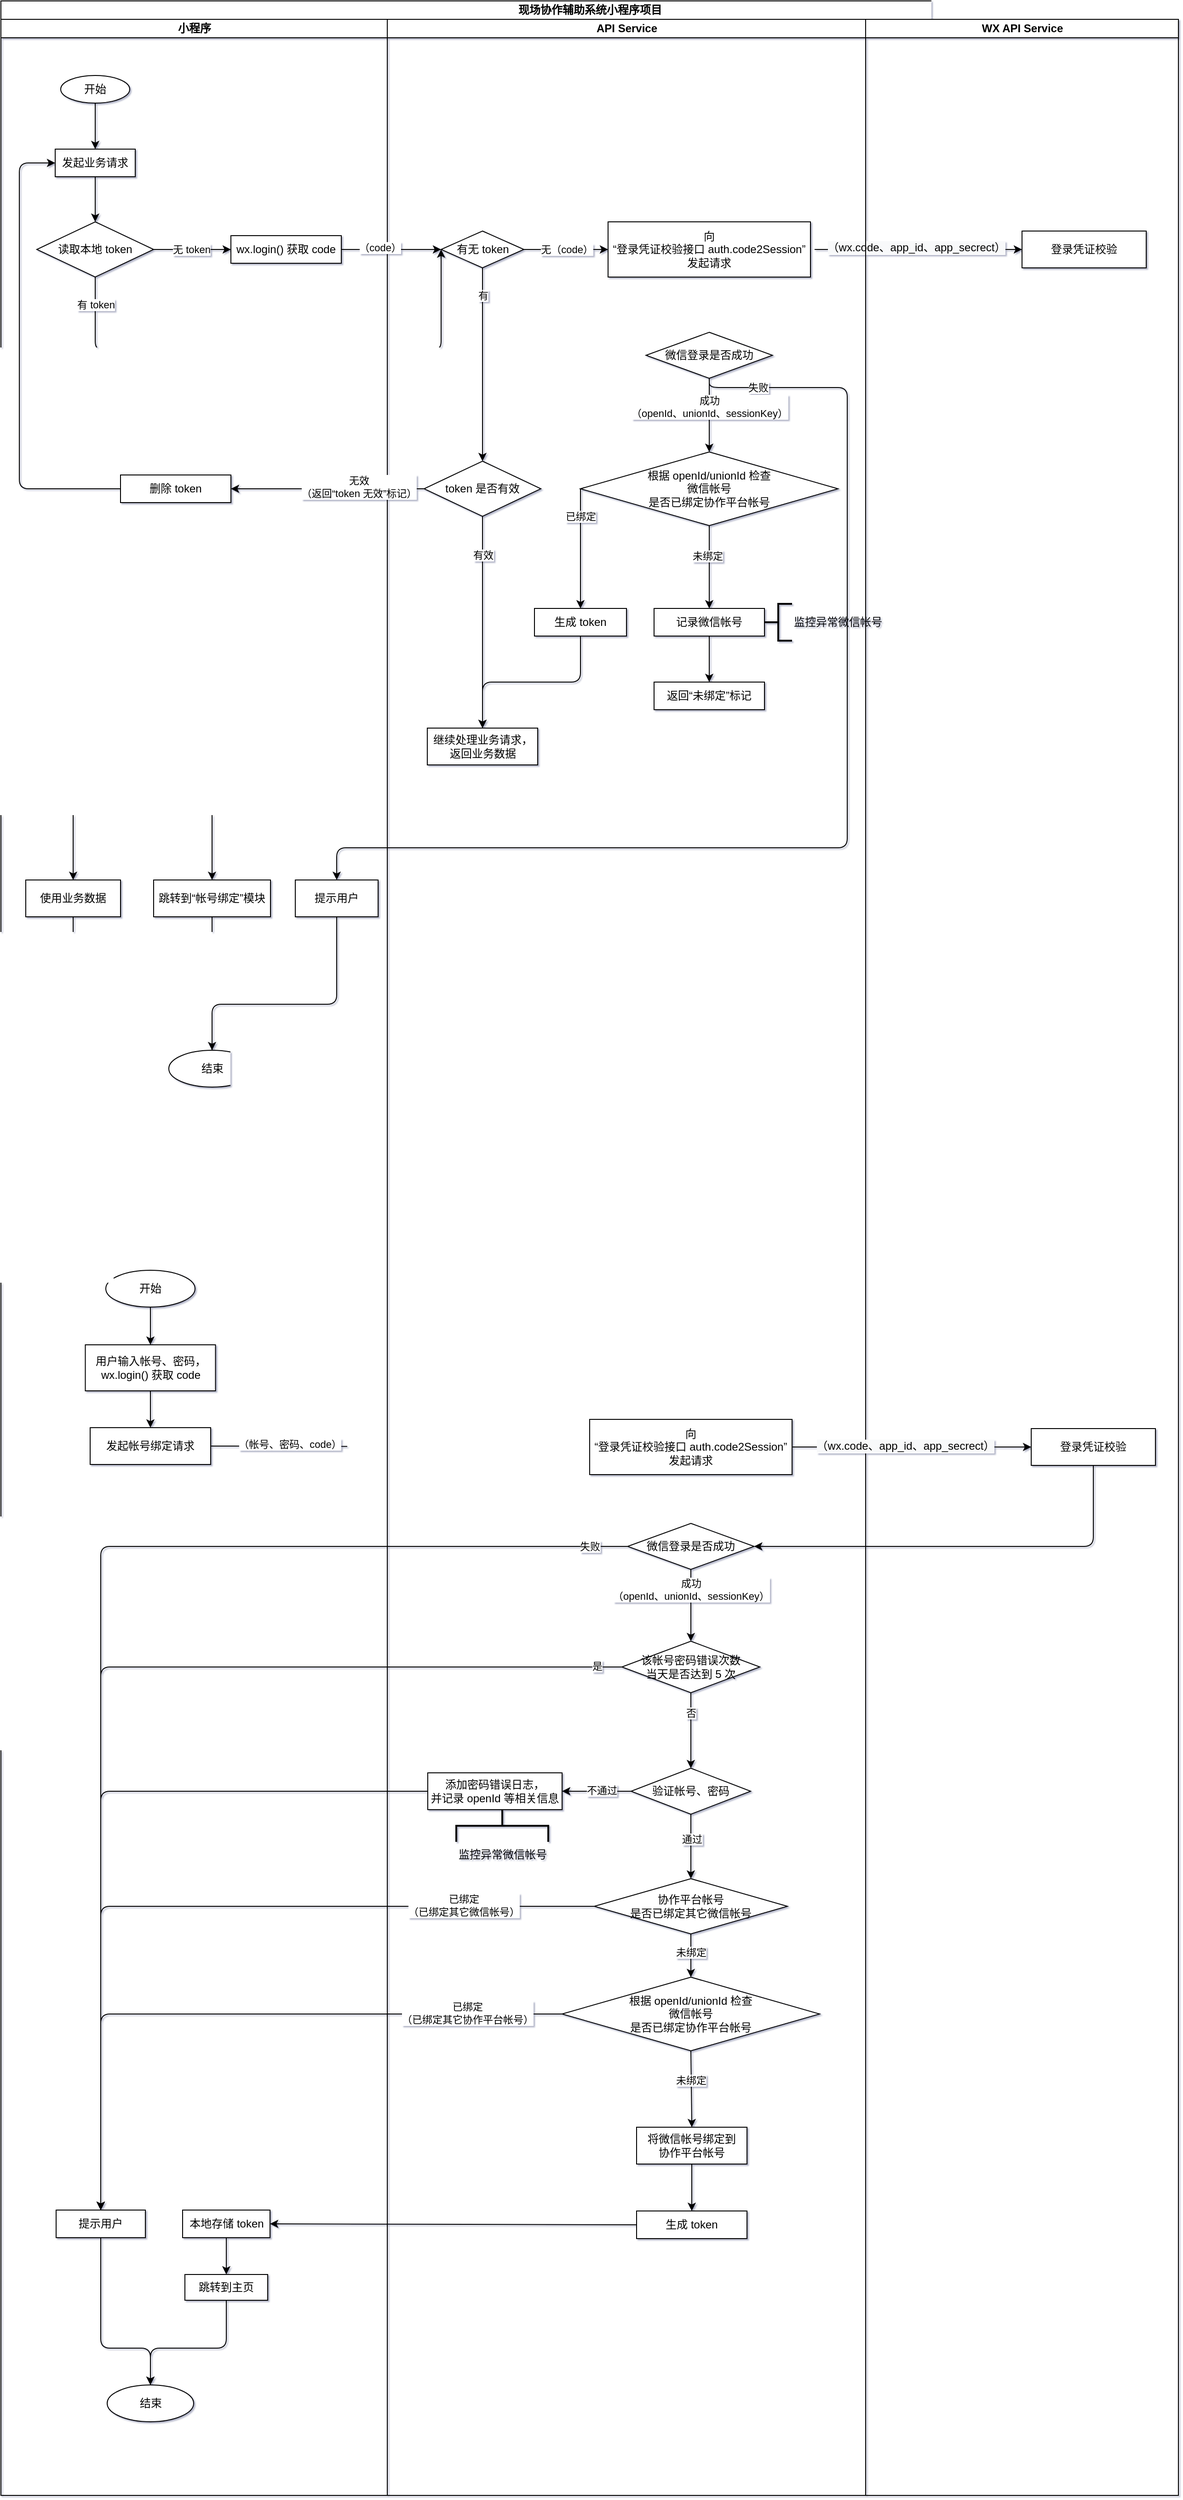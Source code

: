 <mxfile version="14.2.9" type="github">
  <diagram id="qEqpJyWe6qSXdvCc5dsq" name="Page-1">
    <mxGraphModel dx="1422" dy="4362" grid="1" gridSize="10" guides="1" tooltips="1" connect="1" arrows="1" fold="1" page="0" pageScale="1" pageWidth="827" pageHeight="1169" background="none" math="0" shadow="1">
      <root>
        <mxCell id="0" />
        <mxCell id="1" parent="0" />
        <mxCell id="2wgI4SQvjtzoddSb3Q2e-1" value="现场协作辅助系统小程序项目" style="swimlane;html=1;childLayout=stackLayout;resizeParent=1;resizeParentMax=0;startSize=20;" parent="1" vertex="1">
          <mxGeometry x="80" y="-3430" width="1280" height="2710" as="geometry">
            <mxRectangle x="70" y="40" width="60" height="20" as="alternateBounds" />
          </mxGeometry>
        </mxCell>
        <mxCell id="2wgI4SQvjtzoddSb3Q2e-2" style="edgeStyle=orthogonalEdgeStyle;orthogonalLoop=1;jettySize=auto;html=1;entryX=0;entryY=0.5;entryDx=0;entryDy=0;exitX=0.5;exitY=1;exitDx=0;exitDy=0;" parent="2wgI4SQvjtzoddSb3Q2e-1" source="2wgI4SQvjtzoddSb3Q2e-14" target="ABkDZTBkbwptnZ93a3-r-1" edge="1">
          <mxGeometry relative="1" as="geometry">
            <Array as="points">
              <mxPoint x="103" y="380" />
              <mxPoint x="479" y="380" />
            </Array>
          </mxGeometry>
        </mxCell>
        <mxCell id="2wgI4SQvjtzoddSb3Q2e-3" value="有 token" style="edgeLabel;html=1;align=center;verticalAlign=middle;resizable=0;points=[];" parent="2wgI4SQvjtzoddSb3Q2e-2" vertex="1" connectable="0">
          <mxGeometry x="-0.158" y="-2" relative="1" as="geometry">
            <mxPoint x="-158" y="-52" as="offset" />
          </mxGeometry>
        </mxCell>
        <mxCell id="2wgI4SQvjtzoddSb3Q2e-4" style="edgeStyle=orthogonalEdgeStyle;orthogonalLoop=1;jettySize=auto;html=1;exitX=1;exitY=0.5;exitDx=0;exitDy=0;entryX=0;entryY=0.5;entryDx=0;entryDy=0;" parent="2wgI4SQvjtzoddSb3Q2e-1" source="2wgI4SQvjtzoddSb3Q2e-48" target="2wgI4SQvjtzoddSb3Q2e-85" edge="1">
          <mxGeometry relative="1" as="geometry" />
        </mxCell>
        <mxCell id="2wgI4SQvjtzoddSb3Q2e-5" value="&lt;span style=&quot;font-size: 12px ; background-color: rgb(248 , 249 , 250)&quot;&gt;（wx.code、app_id、app_secrect）&lt;/span&gt;" style="edgeLabel;html=1;align=center;verticalAlign=middle;resizable=0;points=[];" parent="2wgI4SQvjtzoddSb3Q2e-4" vertex="1" connectable="0">
          <mxGeometry x="-0.256" y="-1" relative="1" as="geometry">
            <mxPoint x="29" y="-3" as="offset" />
          </mxGeometry>
        </mxCell>
        <mxCell id="2wgI4SQvjtzoddSb3Q2e-6" style="edgeStyle=orthogonalEdgeStyle;orthogonalLoop=1;jettySize=auto;html=1;exitX=0.5;exitY=1;exitDx=0;exitDy=0;entryX=1;entryY=0.5;entryDx=0;entryDy=0;" parent="2wgI4SQvjtzoddSb3Q2e-1" source="2wgI4SQvjtzoddSb3Q2e-85" target="2wgI4SQvjtzoddSb3Q2e-79" edge="1">
          <mxGeometry relative="1" as="geometry">
            <mxPoint x="580" y="530" as="targetPoint" />
          </mxGeometry>
        </mxCell>
        <mxCell id="2wgI4SQvjtzoddSb3Q2e-7" style="edgeStyle=orthogonalEdgeStyle;orthogonalLoop=1;jettySize=auto;html=1;exitX=0.5;exitY=1;exitDx=0;exitDy=0;entryX=0.5;entryY=0;entryDx=0;entryDy=0;" parent="2wgI4SQvjtzoddSb3Q2e-1" source="2wgI4SQvjtzoddSb3Q2e-54" target="2wgI4SQvjtzoddSb3Q2e-19" edge="1">
          <mxGeometry relative="1" as="geometry">
            <Array as="points">
              <mxPoint x="750" y="870" />
              <mxPoint x="210" y="870" />
            </Array>
          </mxGeometry>
        </mxCell>
        <mxCell id="2wgI4SQvjtzoddSb3Q2e-8" style="edgeStyle=orthogonalEdgeStyle;orthogonalLoop=1;jettySize=auto;html=1;exitX=0;exitY=0.5;exitDx=0;exitDy=0;entryX=0.5;entryY=0;entryDx=0;entryDy=0;" parent="2wgI4SQvjtzoddSb3Q2e-1" source="2wgI4SQvjtzoddSb3Q2e-57" target="2wgI4SQvjtzoddSb3Q2e-16" edge="1">
          <mxGeometry relative="1" as="geometry" />
        </mxCell>
        <mxCell id="2wgI4SQvjtzoddSb3Q2e-9" style="edgeStyle=orthogonalEdgeStyle;jumpStyle=arc;jumpSize=10;orthogonalLoop=1;jettySize=auto;html=1;exitX=1;exitY=0.5;exitDx=0;exitDy=0;shadow=0;endArrow=classic;endFill=1;entryX=0;entryY=0.5;entryDx=0;entryDy=0;" parent="2wgI4SQvjtzoddSb3Q2e-1" source="2wgI4SQvjtzoddSb3Q2e-24" target="2wgI4SQvjtzoddSb3Q2e-58" edge="1">
          <mxGeometry relative="1" as="geometry">
            <mxPoint x="500" y="1570" as="targetPoint" />
          </mxGeometry>
        </mxCell>
        <mxCell id="2wgI4SQvjtzoddSb3Q2e-10" value="（帐号、密码、code）" style="edgeLabel;html=1;align=center;verticalAlign=middle;resizable=0;points=[];" parent="2wgI4SQvjtzoddSb3Q2e-9" vertex="1" connectable="0">
          <mxGeometry x="-0.244" y="2" relative="1" as="geometry">
            <mxPoint x="-70" as="offset" />
          </mxGeometry>
        </mxCell>
        <mxCell id="2wgI4SQvjtzoddSb3Q2e-11" value="小程序" style="swimlane;html=1;startSize=20;" parent="2wgI4SQvjtzoddSb3Q2e-1" vertex="1">
          <mxGeometry y="20" width="420" height="2690" as="geometry" />
        </mxCell>
        <mxCell id="2wgI4SQvjtzoddSb3Q2e-12" style="edgeStyle=orthogonalEdgeStyle;orthogonalLoop=1;jettySize=auto;html=1;exitX=0.5;exitY=1;exitDx=0;exitDy=0;entryX=0.5;entryY=0;entryDx=0;entryDy=0;" parent="2wgI4SQvjtzoddSb3Q2e-11" source="2wgI4SQvjtzoddSb3Q2e-13" target="2wgI4SQvjtzoddSb3Q2e-21" edge="1">
          <mxGeometry relative="1" as="geometry" />
        </mxCell>
        <mxCell id="2wgI4SQvjtzoddSb3Q2e-13" value="开始" style="ellipse;whiteSpace=wrap;html=1;" parent="2wgI4SQvjtzoddSb3Q2e-11" vertex="1">
          <mxGeometry x="65" y="61" width="75" height="30" as="geometry" />
        </mxCell>
        <mxCell id="2wgI4SQvjtzoddSb3Q2e-14" value="读取本地&amp;nbsp;token" style="rhombus;whiteSpace=wrap;html=1;" parent="2wgI4SQvjtzoddSb3Q2e-11" vertex="1">
          <mxGeometry x="39" y="220" width="127" height="60" as="geometry" />
        </mxCell>
        <mxCell id="2wgI4SQvjtzoddSb3Q2e-15" style="edgeStyle=orthogonalEdgeStyle;jumpStyle=arc;orthogonalLoop=1;jettySize=auto;html=1;exitX=0.5;exitY=1;exitDx=0;exitDy=0;entryX=0.5;entryY=0;entryDx=0;entryDy=0;" parent="2wgI4SQvjtzoddSb3Q2e-11" source="2wgI4SQvjtzoddSb3Q2e-16" target="2wgI4SQvjtzoddSb3Q2e-17" edge="1">
          <mxGeometry relative="1" as="geometry">
            <Array as="points">
              <mxPoint x="79" y="1070" />
              <mxPoint x="230" y="1070" />
            </Array>
          </mxGeometry>
        </mxCell>
        <mxCell id="2wgI4SQvjtzoddSb3Q2e-16" value="使用业务数据" style="whiteSpace=wrap;html=1;" parent="2wgI4SQvjtzoddSb3Q2e-11" vertex="1">
          <mxGeometry x="27" y="935" width="103" height="40" as="geometry" />
        </mxCell>
        <mxCell id="2wgI4SQvjtzoddSb3Q2e-17" value="结束" style="ellipse;whiteSpace=wrap;html=1;" parent="2wgI4SQvjtzoddSb3Q2e-11" vertex="1">
          <mxGeometry x="182.5" y="1120" width="94" height="40" as="geometry" />
        </mxCell>
        <mxCell id="2wgI4SQvjtzoddSb3Q2e-18" style="edgeStyle=orthogonalEdgeStyle;jumpStyle=arc;orthogonalLoop=1;jettySize=auto;html=1;exitX=0.5;exitY=1;exitDx=0;exitDy=0;entryX=0.5;entryY=0;entryDx=0;entryDy=0;" parent="2wgI4SQvjtzoddSb3Q2e-11" source="2wgI4SQvjtzoddSb3Q2e-19" target="2wgI4SQvjtzoddSb3Q2e-17" edge="1">
          <mxGeometry relative="1" as="geometry" />
        </mxCell>
        <mxCell id="2wgI4SQvjtzoddSb3Q2e-19" value="跳转到“帐号绑定”模块" style="whiteSpace=wrap;html=1;" parent="2wgI4SQvjtzoddSb3Q2e-11" vertex="1">
          <mxGeometry x="166" y="935" width="127" height="40" as="geometry" />
        </mxCell>
        <mxCell id="2wgI4SQvjtzoddSb3Q2e-20" style="edgeStyle=orthogonalEdgeStyle;orthogonalLoop=1;jettySize=auto;html=1;exitX=0.5;exitY=1;exitDx=0;exitDy=0;entryX=0.5;entryY=0;entryDx=0;entryDy=0;" parent="2wgI4SQvjtzoddSb3Q2e-11" source="2wgI4SQvjtzoddSb3Q2e-21" target="2wgI4SQvjtzoddSb3Q2e-14" edge="1">
          <mxGeometry relative="1" as="geometry">
            <mxPoint x="102.5" y="150" as="targetPoint" />
          </mxGeometry>
        </mxCell>
        <mxCell id="2wgI4SQvjtzoddSb3Q2e-21" value="发起业务请求" style="whiteSpace=wrap;html=1;" parent="2wgI4SQvjtzoddSb3Q2e-11" vertex="1">
          <mxGeometry x="59" y="141" width="87" height="30" as="geometry" />
        </mxCell>
        <mxCell id="2wgI4SQvjtzoddSb3Q2e-22" style="edgeStyle=orthogonalEdgeStyle;jumpStyle=arc;jumpSize=10;orthogonalLoop=1;jettySize=auto;html=1;exitX=0.5;exitY=1;exitDx=0;exitDy=0;entryX=0.5;entryY=0;entryDx=0;entryDy=0;shadow=0;endArrow=classic;endFill=1;" parent="2wgI4SQvjtzoddSb3Q2e-11" source="2wgI4SQvjtzoddSb3Q2e-23" target="2wgI4SQvjtzoddSb3Q2e-26" edge="1">
          <mxGeometry relative="1" as="geometry" />
        </mxCell>
        <mxCell id="2wgI4SQvjtzoddSb3Q2e-23" value="开始" style="ellipse;whiteSpace=wrap;html=1;" parent="2wgI4SQvjtzoddSb3Q2e-11" vertex="1">
          <mxGeometry x="114" y="1359" width="97" height="40" as="geometry" />
        </mxCell>
        <mxCell id="2wgI4SQvjtzoddSb3Q2e-24" value="发起帐号绑定请求" style="whiteSpace=wrap;html=1;" parent="2wgI4SQvjtzoddSb3Q2e-11" vertex="1">
          <mxGeometry x="97" y="1530" width="131" height="40" as="geometry" />
        </mxCell>
        <mxCell id="2wgI4SQvjtzoddSb3Q2e-25" style="edgeStyle=orthogonalEdgeStyle;jumpStyle=arc;jumpSize=10;orthogonalLoop=1;jettySize=auto;html=1;exitX=0.5;exitY=1;exitDx=0;exitDy=0;entryX=0.5;entryY=0;entryDx=0;entryDy=0;shadow=0;endArrow=classic;endFill=1;" parent="2wgI4SQvjtzoddSb3Q2e-11" source="2wgI4SQvjtzoddSb3Q2e-26" target="2wgI4SQvjtzoddSb3Q2e-24" edge="1">
          <mxGeometry relative="1" as="geometry" />
        </mxCell>
        <mxCell id="2wgI4SQvjtzoddSb3Q2e-26" value="用户输入帐号、密码，&lt;br&gt;wx.login() 获取 code" style="whiteSpace=wrap;html=1;" parent="2wgI4SQvjtzoddSb3Q2e-11" vertex="1">
          <mxGeometry x="91.75" y="1440" width="141.5" height="50" as="geometry" />
        </mxCell>
        <mxCell id="2wgI4SQvjtzoddSb3Q2e-27" style="edgeStyle=orthogonalEdgeStyle;jumpStyle=arc;orthogonalLoop=1;jettySize=auto;html=1;exitX=0.5;exitY=1;exitDx=0;exitDy=0;entryX=0.5;entryY=0;entryDx=0;entryDy=0;" parent="2wgI4SQvjtzoddSb3Q2e-11" source="2wgI4SQvjtzoddSb3Q2e-28" target="2wgI4SQvjtzoddSb3Q2e-29" edge="1">
          <mxGeometry relative="1" as="geometry">
            <Array as="points">
              <mxPoint x="245" y="2530" />
              <mxPoint x="163" y="2530" />
            </Array>
          </mxGeometry>
        </mxCell>
        <mxCell id="2wgI4SQvjtzoddSb3Q2e-28" value="跳转到主页" style="whiteSpace=wrap;html=1;" parent="2wgI4SQvjtzoddSb3Q2e-11" vertex="1">
          <mxGeometry x="200" y="2450" width="90" height="28" as="geometry" />
        </mxCell>
        <mxCell id="2wgI4SQvjtzoddSb3Q2e-29" value="结束" style="ellipse;whiteSpace=wrap;html=1;" parent="2wgI4SQvjtzoddSb3Q2e-11" vertex="1">
          <mxGeometry x="115.5" y="2570" width="94" height="40" as="geometry" />
        </mxCell>
        <mxCell id="2wgI4SQvjtzoddSb3Q2e-30" style="edgeStyle=orthogonalEdgeStyle;jumpStyle=arc;jumpSize=10;orthogonalLoop=1;jettySize=auto;html=1;exitX=0.5;exitY=1;exitDx=0;exitDy=0;entryX=0.5;entryY=0;entryDx=0;entryDy=0;shadow=0;endArrow=classic;endFill=1;" parent="2wgI4SQvjtzoddSb3Q2e-11" source="2wgI4SQvjtzoddSb3Q2e-31" target="2wgI4SQvjtzoddSb3Q2e-29" edge="1">
          <mxGeometry relative="1" as="geometry">
            <Array as="points">
              <mxPoint x="109" y="2530" />
              <mxPoint x="163" y="2530" />
            </Array>
          </mxGeometry>
        </mxCell>
        <mxCell id="2wgI4SQvjtzoddSb3Q2e-31" value="提示用户" style="whiteSpace=wrap;html=1;" parent="2wgI4SQvjtzoddSb3Q2e-11" vertex="1">
          <mxGeometry x="60" y="2380" width="97" height="30" as="geometry" />
        </mxCell>
        <mxCell id="2wgI4SQvjtzoddSb3Q2e-32" value="wx.login() 获取 code" style="whiteSpace=wrap;html=1;" parent="2wgI4SQvjtzoddSb3Q2e-11" vertex="1">
          <mxGeometry x="250" y="235" width="120" height="30" as="geometry" />
        </mxCell>
        <mxCell id="2wgI4SQvjtzoddSb3Q2e-33" style="edgeStyle=orthogonalEdgeStyle;orthogonalLoop=1;jettySize=auto;html=1;entryX=0;entryY=0.5;entryDx=0;entryDy=0;exitX=1;exitY=0.5;exitDx=0;exitDy=0;" parent="2wgI4SQvjtzoddSb3Q2e-11" source="2wgI4SQvjtzoddSb3Q2e-14" target="2wgI4SQvjtzoddSb3Q2e-32" edge="1">
          <mxGeometry relative="1" as="geometry">
            <mxPoint x="166" y="215" as="targetPoint" />
            <mxPoint x="180" y="380" as="sourcePoint" />
          </mxGeometry>
        </mxCell>
        <mxCell id="2wgI4SQvjtzoddSb3Q2e-34" value="无 token&lt;br&gt;" style="edgeLabel;html=1;align=center;verticalAlign=middle;resizable=0;points=[];" parent="2wgI4SQvjtzoddSb3Q2e-33" vertex="1" connectable="0">
          <mxGeometry x="0.352" y="-2" relative="1" as="geometry">
            <mxPoint x="-16.5" y="-2" as="offset" />
          </mxGeometry>
        </mxCell>
        <mxCell id="2wgI4SQvjtzoddSb3Q2e-38" value="删除 token" style="whiteSpace=wrap;html=1;" parent="2wgI4SQvjtzoddSb3Q2e-11" vertex="1">
          <mxGeometry x="130" y="495" width="120" height="30" as="geometry" />
        </mxCell>
        <mxCell id="2wgI4SQvjtzoddSb3Q2e-39" style="edgeStyle=orthogonalEdgeStyle;jumpStyle=arc;orthogonalLoop=1;jettySize=auto;html=1;exitX=0.5;exitY=1;exitDx=0;exitDy=0;entryX=0.5;entryY=0;entryDx=0;entryDy=0;" parent="2wgI4SQvjtzoddSb3Q2e-11" source="2wgI4SQvjtzoddSb3Q2e-40" target="2wgI4SQvjtzoddSb3Q2e-17" edge="1">
          <mxGeometry relative="1" as="geometry">
            <Array as="points">
              <mxPoint x="365" y="1070" />
              <mxPoint x="230" y="1070" />
            </Array>
          </mxGeometry>
        </mxCell>
        <mxCell id="2wgI4SQvjtzoddSb3Q2e-40" value="提示用户" style="whiteSpace=wrap;html=1;" parent="2wgI4SQvjtzoddSb3Q2e-11" vertex="1">
          <mxGeometry x="320" y="935" width="90" height="40" as="geometry" />
        </mxCell>
        <mxCell id="2wgI4SQvjtzoddSb3Q2e-42" style="edgeStyle=orthogonalEdgeStyle;jumpStyle=arc;orthogonalLoop=1;jettySize=auto;html=1;exitX=0.5;exitY=1;exitDx=0;exitDy=0;entryX=0.5;entryY=0;entryDx=0;entryDy=0;" parent="2wgI4SQvjtzoddSb3Q2e-11" source="2wgI4SQvjtzoddSb3Q2e-43" target="2wgI4SQvjtzoddSb3Q2e-28" edge="1">
          <mxGeometry relative="1" as="geometry" />
        </mxCell>
        <mxCell id="2wgI4SQvjtzoddSb3Q2e-43" value="本地存储 token" style="whiteSpace=wrap;html=1;" parent="2wgI4SQvjtzoddSb3Q2e-11" vertex="1">
          <mxGeometry x="197.5" y="2380" width="95" height="30" as="geometry" />
        </mxCell>
        <mxCell id="2wgI4SQvjtzoddSb3Q2e-104" style="edgeStyle=orthogonalEdgeStyle;jumpStyle=arc;orthogonalLoop=1;jettySize=auto;html=1;exitX=0;exitY=0.5;exitDx=0;exitDy=0;entryX=0;entryY=0.5;entryDx=0;entryDy=0;" parent="2wgI4SQvjtzoddSb3Q2e-11" source="2wgI4SQvjtzoddSb3Q2e-38" target="2wgI4SQvjtzoddSb3Q2e-21" edge="1">
          <mxGeometry relative="1" as="geometry">
            <Array as="points">
              <mxPoint x="20" y="510" />
              <mxPoint x="20" y="156" />
            </Array>
            <mxPoint x="113.75" y="730" as="sourcePoint" />
          </mxGeometry>
        </mxCell>
        <mxCell id="2wgI4SQvjtzoddSb3Q2e-44" value="API Service" style="swimlane;html=1;startSize=20;" parent="2wgI4SQvjtzoddSb3Q2e-1" vertex="1">
          <mxGeometry x="420" y="20" width="520" height="2690" as="geometry" />
        </mxCell>
        <mxCell id="2wgI4SQvjtzoddSb3Q2e-45" style="edgeStyle=orthogonalEdgeStyle;jumpStyle=arc;orthogonalLoop=1;jettySize=auto;html=1;entryX=0.5;entryY=0;entryDx=0;entryDy=0;exitX=0.5;exitY=1;exitDx=0;exitDy=0;" parent="2wgI4SQvjtzoddSb3Q2e-44" source="2wgI4SQvjtzoddSb3Q2e-47" target="2wgI4SQvjtzoddSb3Q2e-57" edge="1">
          <mxGeometry relative="1" as="geometry">
            <mxPoint x="70" y="340" as="sourcePoint" />
          </mxGeometry>
        </mxCell>
        <mxCell id="2wgI4SQvjtzoddSb3Q2e-46" value="有效" style="edgeLabel;html=1;align=center;verticalAlign=middle;resizable=0;points=[];" parent="2wgI4SQvjtzoddSb3Q2e-45" vertex="1" connectable="0">
          <mxGeometry x="-0.96" y="1" relative="1" as="geometry">
            <mxPoint x="-1" y="37.65" as="offset" />
          </mxGeometry>
        </mxCell>
        <mxCell id="2wgI4SQvjtzoddSb3Q2e-47" value="token 是否有效" style="rhombus;whiteSpace=wrap;html=1;" parent="2wgI4SQvjtzoddSb3Q2e-44" vertex="1">
          <mxGeometry x="40" y="480" width="127" height="60" as="geometry" />
        </mxCell>
        <mxCell id="2wgI4SQvjtzoddSb3Q2e-48" value="向&lt;br&gt;“登录凭证校验接口 auth.code2Session”&lt;br&gt;发起请求" style="whiteSpace=wrap;html=1;" parent="2wgI4SQvjtzoddSb3Q2e-44" vertex="1">
          <mxGeometry x="240" y="220" width="220" height="60" as="geometry" />
        </mxCell>
        <mxCell id="2wgI4SQvjtzoddSb3Q2e-49" style="edgeStyle=orthogonalEdgeStyle;orthogonalLoop=1;jettySize=auto;html=1;exitX=0;exitY=0.5;exitDx=0;exitDy=0;entryX=0.5;entryY=0;entryDx=0;entryDy=0;" parent="2wgI4SQvjtzoddSb3Q2e-44" source="2wgI4SQvjtzoddSb3Q2e-53" target="2wgI4SQvjtzoddSb3Q2e-56" edge="1">
          <mxGeometry relative="1" as="geometry">
            <mxPoint x="90" y="600" as="targetPoint" />
            <Array as="points">
              <mxPoint x="210" y="620" />
              <mxPoint x="210" y="620" />
            </Array>
          </mxGeometry>
        </mxCell>
        <mxCell id="2wgI4SQvjtzoddSb3Q2e-50" value="已绑定" style="edgeLabel;html=1;align=center;verticalAlign=middle;resizable=0;points=[];" parent="2wgI4SQvjtzoddSb3Q2e-49" vertex="1" connectable="0">
          <mxGeometry x="0.173" y="-3" relative="1" as="geometry">
            <mxPoint x="3" y="-46" as="offset" />
          </mxGeometry>
        </mxCell>
        <mxCell id="2wgI4SQvjtzoddSb3Q2e-51" style="edgeStyle=orthogonalEdgeStyle;orthogonalLoop=1;jettySize=auto;html=1;exitX=0.5;exitY=1;exitDx=0;exitDy=0;entryX=0.5;entryY=0;entryDx=0;entryDy=0;" parent="2wgI4SQvjtzoddSb3Q2e-44" source="2wgI4SQvjtzoddSb3Q2e-53" target="2wgI4SQvjtzoddSb3Q2e-81" edge="1">
          <mxGeometry relative="1" as="geometry">
            <mxPoint x="350" y="640" as="targetPoint" />
          </mxGeometry>
        </mxCell>
        <mxCell id="2wgI4SQvjtzoddSb3Q2e-52" value="未绑定" style="edgeLabel;html=1;align=center;verticalAlign=middle;resizable=0;points=[];" parent="2wgI4SQvjtzoddSb3Q2e-51" vertex="1" connectable="0">
          <mxGeometry x="-0.267" y="-2" relative="1" as="geometry">
            <mxPoint as="offset" />
          </mxGeometry>
        </mxCell>
        <mxCell id="2wgI4SQvjtzoddSb3Q2e-53" value="&lt;span&gt;根据 openId/unionId 检查&lt;/span&gt;&lt;br&gt;&lt;span&gt;微信帐号&lt;/span&gt;&lt;br&gt;&lt;span&gt;是否已绑定协作平台帐号&lt;/span&gt;" style="rhombus;whiteSpace=wrap;html=1;" parent="2wgI4SQvjtzoddSb3Q2e-44" vertex="1">
          <mxGeometry x="210" y="470" width="280" height="80" as="geometry" />
        </mxCell>
        <mxCell id="2wgI4SQvjtzoddSb3Q2e-54" value="返回“未绑定”标记" style="whiteSpace=wrap;html=1;" parent="2wgI4SQvjtzoddSb3Q2e-44" vertex="1">
          <mxGeometry x="290" y="720" width="120" height="30" as="geometry" />
        </mxCell>
        <mxCell id="2wgI4SQvjtzoddSb3Q2e-55" style="edgeStyle=orthogonalEdgeStyle;orthogonalLoop=1;jettySize=auto;html=1;exitX=0.5;exitY=1;exitDx=0;exitDy=0;entryX=0.5;entryY=0;entryDx=0;entryDy=0;" parent="2wgI4SQvjtzoddSb3Q2e-44" source="2wgI4SQvjtzoddSb3Q2e-56" target="2wgI4SQvjtzoddSb3Q2e-57" edge="1">
          <mxGeometry relative="1" as="geometry" />
        </mxCell>
        <mxCell id="2wgI4SQvjtzoddSb3Q2e-56" value="生成 token" style="whiteSpace=wrap;html=1;" parent="2wgI4SQvjtzoddSb3Q2e-44" vertex="1">
          <mxGeometry x="160" y="640" width="100" height="30" as="geometry" />
        </mxCell>
        <mxCell id="2wgI4SQvjtzoddSb3Q2e-57" value="&lt;span&gt;继续处理业务请求，&lt;/span&gt;&lt;br&gt;&lt;span&gt;返回业务数据&lt;/span&gt;" style="whiteSpace=wrap;html=1;" parent="2wgI4SQvjtzoddSb3Q2e-44" vertex="1">
          <mxGeometry x="43.5" y="770" width="120" height="40" as="geometry" />
        </mxCell>
        <mxCell id="2wgI4SQvjtzoddSb3Q2e-58" value="向&lt;br&gt;“登录凭证校验接口 auth.code2Session”&lt;br&gt;发起请求" style="whiteSpace=wrap;html=1;" parent="2wgI4SQvjtzoddSb3Q2e-44" vertex="1">
          <mxGeometry x="220" y="1521" width="220" height="60" as="geometry" />
        </mxCell>
        <mxCell id="2wgI4SQvjtzoddSb3Q2e-59" style="edgeStyle=orthogonalEdgeStyle;jumpStyle=arc;jumpSize=10;orthogonalLoop=1;jettySize=auto;html=1;exitX=0.5;exitY=1;exitDx=0;exitDy=0;entryX=0.5;entryY=0;entryDx=0;entryDy=0;shadow=0;endArrow=classic;endFill=1;" parent="2wgI4SQvjtzoddSb3Q2e-44" source="2wgI4SQvjtzoddSb3Q2e-61" target="2wgI4SQvjtzoddSb3Q2e-63" edge="1">
          <mxGeometry relative="1" as="geometry" />
        </mxCell>
        <mxCell id="2wgI4SQvjtzoddSb3Q2e-60" value="未绑定" style="edgeLabel;html=1;align=center;verticalAlign=middle;resizable=0;points=[];" parent="2wgI4SQvjtzoddSb3Q2e-59" vertex="1" connectable="0">
          <mxGeometry x="-0.163" relative="1" as="geometry">
            <mxPoint y="-3" as="offset" />
          </mxGeometry>
        </mxCell>
        <mxCell id="2wgI4SQvjtzoddSb3Q2e-61" value="&lt;span&gt;根据 openId/unionId 检查&lt;/span&gt;&lt;br&gt;&lt;span&gt;微信帐号&lt;/span&gt;&lt;br&gt;&lt;span&gt;是否已绑定协作平台帐号&lt;/span&gt;" style="rhombus;whiteSpace=wrap;html=1;" parent="2wgI4SQvjtzoddSb3Q2e-44" vertex="1">
          <mxGeometry x="190" y="2127" width="280" height="80" as="geometry" />
        </mxCell>
        <mxCell id="2wgI4SQvjtzoddSb3Q2e-62" style="edgeStyle=orthogonalEdgeStyle;jumpStyle=arc;jumpSize=10;orthogonalLoop=1;jettySize=auto;html=1;exitX=0.5;exitY=1;exitDx=0;exitDy=0;entryX=0.5;entryY=0;entryDx=0;entryDy=0;shadow=0;endArrow=classic;endFill=1;" parent="2wgI4SQvjtzoddSb3Q2e-44" source="2wgI4SQvjtzoddSb3Q2e-63" target="2wgI4SQvjtzoddSb3Q2e-64" edge="1">
          <mxGeometry relative="1" as="geometry">
            <Array as="points">
              <mxPoint x="331" y="2330" />
              <mxPoint x="331" y="2330" />
            </Array>
          </mxGeometry>
        </mxCell>
        <mxCell id="2wgI4SQvjtzoddSb3Q2e-63" value="将微信帐号绑定到&lt;br&gt;协作平台帐号" style="whiteSpace=wrap;html=1;" parent="2wgI4SQvjtzoddSb3Q2e-44" vertex="1">
          <mxGeometry x="271" y="2290" width="120" height="40" as="geometry" />
        </mxCell>
        <mxCell id="2wgI4SQvjtzoddSb3Q2e-64" value="生成 token" style="whiteSpace=wrap;html=1;" parent="2wgI4SQvjtzoddSb3Q2e-44" vertex="1">
          <mxGeometry x="271" y="2381" width="120" height="30" as="geometry" />
        </mxCell>
        <mxCell id="2wgI4SQvjtzoddSb3Q2e-65" style="edgeStyle=orthogonalEdgeStyle;jumpStyle=arc;jumpSize=10;orthogonalLoop=1;jettySize=auto;html=1;exitX=0.5;exitY=1;exitDx=0;exitDy=0;shadow=0;endArrow=classic;endFill=1;" parent="2wgI4SQvjtzoddSb3Q2e-44" source="2wgI4SQvjtzoddSb3Q2e-71" target="2wgI4SQvjtzoddSb3Q2e-73" edge="1">
          <mxGeometry relative="1" as="geometry">
            <mxPoint x="330" y="1956" as="sourcePoint" />
          </mxGeometry>
        </mxCell>
        <mxCell id="2wgI4SQvjtzoddSb3Q2e-66" value="通过" style="edgeLabel;html=1;align=center;verticalAlign=middle;resizable=0;points=[];" parent="2wgI4SQvjtzoddSb3Q2e-65" vertex="1" connectable="0">
          <mxGeometry x="-0.222" y="1" relative="1" as="geometry">
            <mxPoint as="offset" />
          </mxGeometry>
        </mxCell>
        <mxCell id="2wgI4SQvjtzoddSb3Q2e-67" value="否" style="edgeStyle=orthogonalEdgeStyle;orthogonalLoop=1;jettySize=auto;html=1;exitX=0.5;exitY=1;exitDx=0;exitDy=0;entryX=0.5;entryY=0;entryDx=0;entryDy=0;" parent="2wgI4SQvjtzoddSb3Q2e-44" source="2wgI4SQvjtzoddSb3Q2e-68" target="2wgI4SQvjtzoddSb3Q2e-71" edge="1">
          <mxGeometry x="-0.463" relative="1" as="geometry">
            <mxPoint x="330" y="1818" as="sourcePoint" />
            <mxPoint x="330" y="1900" as="targetPoint" />
            <mxPoint as="offset" />
          </mxGeometry>
        </mxCell>
        <mxCell id="2wgI4SQvjtzoddSb3Q2e-68" value="该帐号密码错误次数&lt;br&gt;当天是否达到 5 次" style="rhombus;whiteSpace=wrap;html=1;" parent="2wgI4SQvjtzoddSb3Q2e-44" vertex="1">
          <mxGeometry x="255" y="1762" width="150" height="56" as="geometry" />
        </mxCell>
        <mxCell id="2wgI4SQvjtzoddSb3Q2e-69" style="edgeStyle=orthogonalEdgeStyle;jumpStyle=arc;orthogonalLoop=1;jettySize=auto;html=1;exitX=0;exitY=0.5;exitDx=0;exitDy=0;entryX=1;entryY=0.5;entryDx=0;entryDy=0;" parent="2wgI4SQvjtzoddSb3Q2e-44" source="2wgI4SQvjtzoddSb3Q2e-71" target="PpZlCCzMiIhiF1iXMbMz-3" edge="1">
          <mxGeometry relative="1" as="geometry">
            <mxPoint x="200" y="1925" as="targetPoint" />
          </mxGeometry>
        </mxCell>
        <mxCell id="2wgI4SQvjtzoddSb3Q2e-70" value="不通过" style="edgeLabel;html=1;align=center;verticalAlign=middle;resizable=0;points=[];" parent="2wgI4SQvjtzoddSb3Q2e-69" vertex="1" connectable="0">
          <mxGeometry x="-0.2" y="1" relative="1" as="geometry">
            <mxPoint x="-2" y="-2" as="offset" />
          </mxGeometry>
        </mxCell>
        <mxCell id="2wgI4SQvjtzoddSb3Q2e-71" value="验证帐号、密码" style="rhombus;whiteSpace=wrap;html=1;" parent="2wgI4SQvjtzoddSb3Q2e-44" vertex="1">
          <mxGeometry x="265" y="1900" width="130" height="50" as="geometry" />
        </mxCell>
        <mxCell id="PpZlCCzMiIhiF1iXMbMz-2" value="&lt;font face=&quot;helvetica&quot;&gt;未绑定&lt;br&gt;&lt;/font&gt;" style="edgeStyle=orthogonalEdgeStyle;rounded=1;orthogonalLoop=1;jettySize=auto;html=1;exitX=0.5;exitY=1;exitDx=0;exitDy=0;entryX=0.5;entryY=0;entryDx=0;entryDy=0;" parent="2wgI4SQvjtzoddSb3Q2e-44" source="2wgI4SQvjtzoddSb3Q2e-73" target="2wgI4SQvjtzoddSb3Q2e-61" edge="1">
          <mxGeometry x="-0.149" relative="1" as="geometry">
            <mxPoint as="offset" />
          </mxGeometry>
        </mxCell>
        <mxCell id="2wgI4SQvjtzoddSb3Q2e-73" value="&lt;span&gt;协作平台帐号&lt;br&gt;是否已绑定其它微信帐号&lt;/span&gt;" style="rhombus;whiteSpace=wrap;html=1;" parent="2wgI4SQvjtzoddSb3Q2e-44" vertex="1">
          <mxGeometry x="225" y="2020" width="210" height="60" as="geometry" />
        </mxCell>
        <mxCell id="2wgI4SQvjtzoddSb3Q2e-74" style="edgeStyle=orthogonalEdgeStyle;orthogonalLoop=1;jettySize=auto;html=1;exitX=0.5;exitY=1;exitDx=0;exitDy=0;entryX=0.5;entryY=0;entryDx=0;entryDy=0;" parent="2wgI4SQvjtzoddSb3Q2e-44" source="2wgI4SQvjtzoddSb3Q2e-76" target="2wgI4SQvjtzoddSb3Q2e-68" edge="1">
          <mxGeometry relative="1" as="geometry">
            <mxPoint x="350" y="1744" as="targetPoint" />
          </mxGeometry>
        </mxCell>
        <mxCell id="2wgI4SQvjtzoddSb3Q2e-75" value="成功&lt;br&gt;（openId、unionId、sessionKey）" style="edgeLabel;html=1;align=center;verticalAlign=middle;resizable=0;points=[];" parent="2wgI4SQvjtzoddSb3Q2e-74" vertex="1" connectable="0">
          <mxGeometry x="-0.433" relative="1" as="geometry">
            <mxPoint as="offset" />
          </mxGeometry>
        </mxCell>
        <mxCell id="2wgI4SQvjtzoddSb3Q2e-76" value="微信登录是否成功" style="rhombus;whiteSpace=wrap;html=1;" parent="2wgI4SQvjtzoddSb3Q2e-44" vertex="1">
          <mxGeometry x="261.25" y="1634" width="137.5" height="50" as="geometry" />
        </mxCell>
        <mxCell id="2wgI4SQvjtzoddSb3Q2e-77" style="edgeStyle=orthogonalEdgeStyle;jumpStyle=arc;orthogonalLoop=1;jettySize=auto;html=1;exitX=0.5;exitY=1;exitDx=0;exitDy=0;entryX=0.5;entryY=0;entryDx=0;entryDy=0;" parent="2wgI4SQvjtzoddSb3Q2e-44" source="2wgI4SQvjtzoddSb3Q2e-79" target="2wgI4SQvjtzoddSb3Q2e-53" edge="1">
          <mxGeometry relative="1" as="geometry" />
        </mxCell>
        <mxCell id="2wgI4SQvjtzoddSb3Q2e-78" value="成功&lt;br&gt;（openId、unionId、sessionKey）" style="edgeLabel;html=1;align=center;verticalAlign=middle;resizable=0;points=[];" parent="2wgI4SQvjtzoddSb3Q2e-77" vertex="1" connectable="0">
          <mxGeometry x="-0.36" relative="1" as="geometry">
            <mxPoint y="5" as="offset" />
          </mxGeometry>
        </mxCell>
        <mxCell id="2wgI4SQvjtzoddSb3Q2e-79" value="微信登录是否成功" style="rhombus;whiteSpace=wrap;html=1;" parent="2wgI4SQvjtzoddSb3Q2e-44" vertex="1">
          <mxGeometry x="281.25" y="340" width="137.5" height="50" as="geometry" />
        </mxCell>
        <mxCell id="2wgI4SQvjtzoddSb3Q2e-80" style="edgeStyle=orthogonalEdgeStyle;jumpStyle=arc;orthogonalLoop=1;jettySize=auto;html=1;exitX=0.5;exitY=1;exitDx=0;exitDy=0;" parent="2wgI4SQvjtzoddSb3Q2e-44" source="2wgI4SQvjtzoddSb3Q2e-81" target="2wgI4SQvjtzoddSb3Q2e-54" edge="1">
          <mxGeometry relative="1" as="geometry" />
        </mxCell>
        <mxCell id="2wgI4SQvjtzoddSb3Q2e-81" value="记录微信帐号" style="whiteSpace=wrap;html=1;" parent="2wgI4SQvjtzoddSb3Q2e-44" vertex="1">
          <mxGeometry x="290" y="640" width="120" height="30" as="geometry" />
        </mxCell>
        <mxCell id="2wgI4SQvjtzoddSb3Q2e-82" value="监控异常微信帐号" style="strokeWidth=2;html=1;shape=mxgraph.flowchart.annotation_2;align=left;labelPosition=right;pointerEvents=1;" parent="2wgI4SQvjtzoddSb3Q2e-44" vertex="1">
          <mxGeometry x="410" y="635" width="30" height="40" as="geometry" />
        </mxCell>
        <mxCell id="PpZlCCzMiIhiF1iXMbMz-3" value="添加密码错误日志，&lt;br&gt;并记录 openId 等相关信息" style="rounded=0;whiteSpace=wrap;html=1;" parent="2wgI4SQvjtzoddSb3Q2e-44" vertex="1">
          <mxGeometry x="44" y="1905" width="146" height="40" as="geometry" />
        </mxCell>
        <mxCell id="PpZlCCzMiIhiF1iXMbMz-4" value="&lt;div style=&quot;&quot;&gt;&lt;span&gt;监控异常微信帐号&lt;/span&gt;&lt;br&gt;&lt;/div&gt;" style="strokeWidth=2;html=1;shape=mxgraph.flowchart.annotation_2;align=center;labelPosition=center;pointerEvents=1;direction=south;verticalLabelPosition=bottom;verticalAlign=top;" parent="2wgI4SQvjtzoddSb3Q2e-44" vertex="1">
          <mxGeometry x="75" y="1945" width="100" height="35" as="geometry" />
        </mxCell>
        <mxCell id="ABkDZTBkbwptnZ93a3-r-3" value="有" style="edgeStyle=orthogonalEdgeStyle;rounded=0;orthogonalLoop=1;jettySize=auto;html=1;exitX=0.5;exitY=1;exitDx=0;exitDy=0;" parent="2wgI4SQvjtzoddSb3Q2e-44" source="ABkDZTBkbwptnZ93a3-r-1" target="2wgI4SQvjtzoddSb3Q2e-47" edge="1">
          <mxGeometry x="-0.714" relative="1" as="geometry">
            <mxPoint as="offset" />
          </mxGeometry>
        </mxCell>
        <mxCell id="jp_FDgTczPsbLGqXSA14-1" value="无（code）" style="edgeStyle=orthogonalEdgeStyle;rounded=0;orthogonalLoop=1;jettySize=auto;html=1;exitX=1;exitY=0.5;exitDx=0;exitDy=0;entryX=0;entryY=0.5;entryDx=0;entryDy=0;" edge="1" parent="2wgI4SQvjtzoddSb3Q2e-44" source="ABkDZTBkbwptnZ93a3-r-1" target="2wgI4SQvjtzoddSb3Q2e-48">
          <mxGeometry relative="1" as="geometry" />
        </mxCell>
        <mxCell id="ABkDZTBkbwptnZ93a3-r-1" value="有无 token" style="rhombus;whiteSpace=wrap;html=1;" parent="2wgI4SQvjtzoddSb3Q2e-44" vertex="1">
          <mxGeometry x="58.5" y="230" width="90" height="40" as="geometry" />
        </mxCell>
        <mxCell id="2wgI4SQvjtzoddSb3Q2e-84" value="WX API Service" style="swimlane;html=1;startSize=20;" parent="2wgI4SQvjtzoddSb3Q2e-1" vertex="1">
          <mxGeometry x="940" y="20" width="340" height="2690" as="geometry" />
        </mxCell>
        <mxCell id="2wgI4SQvjtzoddSb3Q2e-85" value="登录凭证校验" style="whiteSpace=wrap;html=1;" parent="2wgI4SQvjtzoddSb3Q2e-84" vertex="1">
          <mxGeometry x="170" y="230" width="135" height="40" as="geometry" />
        </mxCell>
        <mxCell id="2wgI4SQvjtzoddSb3Q2e-86" value="登录凭证校验" style="whiteSpace=wrap;html=1;" parent="2wgI4SQvjtzoddSb3Q2e-84" vertex="1">
          <mxGeometry x="180" y="1531" width="135" height="40" as="geometry" />
        </mxCell>
        <mxCell id="2wgI4SQvjtzoddSb3Q2e-87" style="edgeStyle=orthogonalEdgeStyle;jumpStyle=arc;jumpSize=10;orthogonalLoop=1;jettySize=auto;html=1;exitX=1;exitY=0.5;exitDx=0;exitDy=0;entryX=0;entryY=0.5;entryDx=0;entryDy=0;shadow=0;endArrow=classic;endFill=1;" parent="2wgI4SQvjtzoddSb3Q2e-1" source="2wgI4SQvjtzoddSb3Q2e-58" target="2wgI4SQvjtzoddSb3Q2e-86" edge="1">
          <mxGeometry relative="1" as="geometry" />
        </mxCell>
        <mxCell id="2wgI4SQvjtzoddSb3Q2e-88" value="&lt;span style=&quot;font-size: 12px ; background-color: rgb(248 , 249 , 250)&quot;&gt;（wx.code、app_id、app_secrect）&lt;/span&gt;" style="edgeLabel;html=1;align=center;verticalAlign=middle;resizable=0;points=[];" parent="2wgI4SQvjtzoddSb3Q2e-87" vertex="1" connectable="0">
          <mxGeometry x="-0.288" y="1" relative="1" as="geometry">
            <mxPoint x="30" as="offset" />
          </mxGeometry>
        </mxCell>
        <mxCell id="2wgI4SQvjtzoddSb3Q2e-89" style="edgeStyle=orthogonalEdgeStyle;jumpStyle=arc;jumpSize=10;orthogonalLoop=1;jettySize=auto;html=1;exitX=0.5;exitY=1;exitDx=0;exitDy=0;shadow=0;endArrow=classic;endFill=1;entryX=1;entryY=0.5;entryDx=0;entryDy=0;" parent="2wgI4SQvjtzoddSb3Q2e-1" source="2wgI4SQvjtzoddSb3Q2e-86" target="2wgI4SQvjtzoddSb3Q2e-76" edge="1">
          <mxGeometry relative="1" as="geometry">
            <mxPoint x="900" y="1804" as="targetPoint" />
          </mxGeometry>
        </mxCell>
        <mxCell id="2wgI4SQvjtzoddSb3Q2e-90" style="edgeStyle=orthogonalEdgeStyle;jumpStyle=arc;jumpSize=10;orthogonalLoop=1;jettySize=auto;html=1;exitX=0;exitY=0.5;exitDx=0;exitDy=0;entryX=1;entryY=0.5;entryDx=0;entryDy=0;shadow=0;endArrow=classic;endFill=1;" parent="2wgI4SQvjtzoddSb3Q2e-1" source="2wgI4SQvjtzoddSb3Q2e-64" target="2wgI4SQvjtzoddSb3Q2e-43" edge="1">
          <mxGeometry relative="1" as="geometry" />
        </mxCell>
        <mxCell id="2wgI4SQvjtzoddSb3Q2e-91" style="edgeStyle=orthogonalEdgeStyle;jumpStyle=arc;jumpSize=10;orthogonalLoop=1;jettySize=auto;html=1;shadow=0;endArrow=classic;endFill=1;entryX=0.5;entryY=0;entryDx=0;entryDy=0;exitX=0;exitY=0.5;exitDx=0;exitDy=0;" parent="2wgI4SQvjtzoddSb3Q2e-1" source="PpZlCCzMiIhiF1iXMbMz-3" target="2wgI4SQvjtzoddSb3Q2e-31" edge="1">
          <mxGeometry relative="1" as="geometry">
            <mxPoint x="440" y="1945" as="sourcePoint" />
            <mxPoint x="30" y="2160" as="targetPoint" />
            <Array as="points">
              <mxPoint x="109" y="1945" />
            </Array>
          </mxGeometry>
        </mxCell>
        <mxCell id="2wgI4SQvjtzoddSb3Q2e-92" style="edgeStyle=orthogonalEdgeStyle;orthogonalLoop=1;jettySize=auto;html=1;exitX=1;exitY=0.5;exitDx=0;exitDy=0;entryX=0;entryY=0.5;entryDx=0;entryDy=0;" parent="2wgI4SQvjtzoddSb3Q2e-1" source="2wgI4SQvjtzoddSb3Q2e-32" target="ABkDZTBkbwptnZ93a3-r-1" edge="1">
          <mxGeometry relative="1" as="geometry" />
        </mxCell>
        <mxCell id="2wgI4SQvjtzoddSb3Q2e-93" value="（code）" style="edgeLabel;html=1;align=center;verticalAlign=middle;resizable=0;points=[];" parent="2wgI4SQvjtzoddSb3Q2e-92" vertex="1" connectable="0">
          <mxGeometry x="-0.236" y="2" relative="1" as="geometry">
            <mxPoint as="offset" />
          </mxGeometry>
        </mxCell>
        <mxCell id="2wgI4SQvjtzoddSb3Q2e-94" style="edgeStyle=orthogonalEdgeStyle;orthogonalLoop=1;jettySize=auto;html=1;entryX=0.5;entryY=0;entryDx=0;entryDy=0;exitX=0;exitY=0.5;exitDx=0;exitDy=0;" parent="2wgI4SQvjtzoddSb3Q2e-1" source="2wgI4SQvjtzoddSb3Q2e-68" target="2wgI4SQvjtzoddSb3Q2e-31" edge="1">
          <mxGeometry relative="1" as="geometry">
            <mxPoint x="730" y="1838" as="sourcePoint" />
          </mxGeometry>
        </mxCell>
        <mxCell id="2wgI4SQvjtzoddSb3Q2e-95" value="是" style="edgeLabel;html=1;align=center;verticalAlign=middle;resizable=0;points=[];" parent="2wgI4SQvjtzoddSb3Q2e-94" vertex="1" connectable="0">
          <mxGeometry x="-0.901" y="-1" relative="1" as="geometry">
            <mxPoint x="30" as="offset" />
          </mxGeometry>
        </mxCell>
        <mxCell id="2wgI4SQvjtzoddSb3Q2e-96" style="edgeStyle=orthogonalEdgeStyle;orthogonalLoop=1;jettySize=auto;html=1;exitX=0;exitY=0.5;exitDx=0;exitDy=0;entryX=0.5;entryY=0;entryDx=0;entryDy=0;" parent="2wgI4SQvjtzoddSb3Q2e-1" source="2wgI4SQvjtzoddSb3Q2e-73" target="2wgI4SQvjtzoddSb3Q2e-31" edge="1">
          <mxGeometry relative="1" as="geometry" />
        </mxCell>
        <mxCell id="2wgI4SQvjtzoddSb3Q2e-97" value="已绑定&lt;br&gt;（已绑定其它微信帐号）" style="edgeLabel;html=1;align=center;verticalAlign=middle;resizable=0;points=[];" parent="2wgI4SQvjtzoddSb3Q2e-96" vertex="1" connectable="0">
          <mxGeometry x="-0.936" y="1" relative="1" as="geometry">
            <mxPoint x="-115" y="-2" as="offset" />
          </mxGeometry>
        </mxCell>
        <mxCell id="2wgI4SQvjtzoddSb3Q2e-98" value="" style="edgeStyle=orthogonalEdgeStyle;jumpStyle=arc;jumpSize=10;orthogonalLoop=1;jettySize=auto;html=1;exitX=0;exitY=0.5;exitDx=0;exitDy=0;shadow=0;endArrow=classic;endFill=1;entryX=0.5;entryY=0;entryDx=0;entryDy=0;" parent="2wgI4SQvjtzoddSb3Q2e-1" source="2wgI4SQvjtzoddSb3Q2e-61" target="2wgI4SQvjtzoddSb3Q2e-31" edge="1">
          <mxGeometry relative="1" as="geometry">
            <mxPoint x="411" y="2297" as="targetPoint" />
            <Array as="points">
              <mxPoint x="109" y="2187" />
            </Array>
          </mxGeometry>
        </mxCell>
        <mxCell id="PpZlCCzMiIhiF1iXMbMz-1" value="已绑定&lt;br&gt;（已绑定其它协作平台帐号）" style="edgeLabel;html=1;align=center;verticalAlign=middle;resizable=0;points=[];" parent="2wgI4SQvjtzoddSb3Q2e-98" vertex="1" connectable="0">
          <mxGeometry x="-0.72" y="-1" relative="1" as="geometry">
            <mxPoint x="-3" as="offset" />
          </mxGeometry>
        </mxCell>
        <mxCell id="2wgI4SQvjtzoddSb3Q2e-100" value="失败" style="edgeStyle=orthogonalEdgeStyle;orthogonalLoop=1;jettySize=auto;html=1;entryX=0.5;entryY=0;entryDx=0;entryDy=0;rounded=1;exitX=0;exitY=0.5;exitDx=0;exitDy=0;" parent="2wgI4SQvjtzoddSb3Q2e-1" source="2wgI4SQvjtzoddSb3Q2e-76" target="2wgI4SQvjtzoddSb3Q2e-31" edge="1">
          <mxGeometry x="-0.936" relative="1" as="geometry">
            <mxPoint x="590" y="1680" as="sourcePoint" />
            <mxPoint as="offset" />
          </mxGeometry>
        </mxCell>
        <mxCell id="2wgI4SQvjtzoddSb3Q2e-102" style="edgeStyle=orthogonalEdgeStyle;jumpStyle=arc;orthogonalLoop=1;jettySize=auto;html=1;exitX=0;exitY=0.5;exitDx=0;exitDy=0;entryX=1;entryY=0.5;entryDx=0;entryDy=0;" parent="2wgI4SQvjtzoddSb3Q2e-1" source="2wgI4SQvjtzoddSb3Q2e-47" target="2wgI4SQvjtzoddSb3Q2e-38" edge="1">
          <mxGeometry relative="1" as="geometry" />
        </mxCell>
        <mxCell id="2wgI4SQvjtzoddSb3Q2e-103" value="无效&lt;br&gt;（返回“token 无效”标记）" style="edgeLabel;html=1;align=center;verticalAlign=middle;resizable=0;points=[];" parent="2wgI4SQvjtzoddSb3Q2e-102" vertex="1" connectable="0">
          <mxGeometry x="-0.798" y="-2" relative="1" as="geometry">
            <mxPoint x="-50" as="offset" />
          </mxGeometry>
        </mxCell>
        <mxCell id="2wgI4SQvjtzoddSb3Q2e-106" style="edgeStyle=orthogonalEdgeStyle;jumpStyle=arc;orthogonalLoop=1;jettySize=auto;html=1;exitX=0.5;exitY=1;exitDx=0;exitDy=0;entryX=0.5;entryY=0;entryDx=0;entryDy=0;" parent="2wgI4SQvjtzoddSb3Q2e-1" source="2wgI4SQvjtzoddSb3Q2e-79" target="2wgI4SQvjtzoddSb3Q2e-40" edge="1">
          <mxGeometry relative="1" as="geometry">
            <Array as="points">
              <mxPoint x="770" y="420" />
              <mxPoint x="920" y="420" />
              <mxPoint x="920" y="920" />
              <mxPoint x="365" y="920" />
            </Array>
          </mxGeometry>
        </mxCell>
        <mxCell id="2wgI4SQvjtzoddSb3Q2e-107" value="失败" style="edgeLabel;html=1;align=center;verticalAlign=middle;resizable=0;points=[];" parent="2wgI4SQvjtzoddSb3Q2e-106" vertex="1" connectable="0">
          <mxGeometry x="-0.899" relative="1" as="geometry">
            <mxPoint as="offset" />
          </mxGeometry>
        </mxCell>
      </root>
    </mxGraphModel>
  </diagram>
</mxfile>
